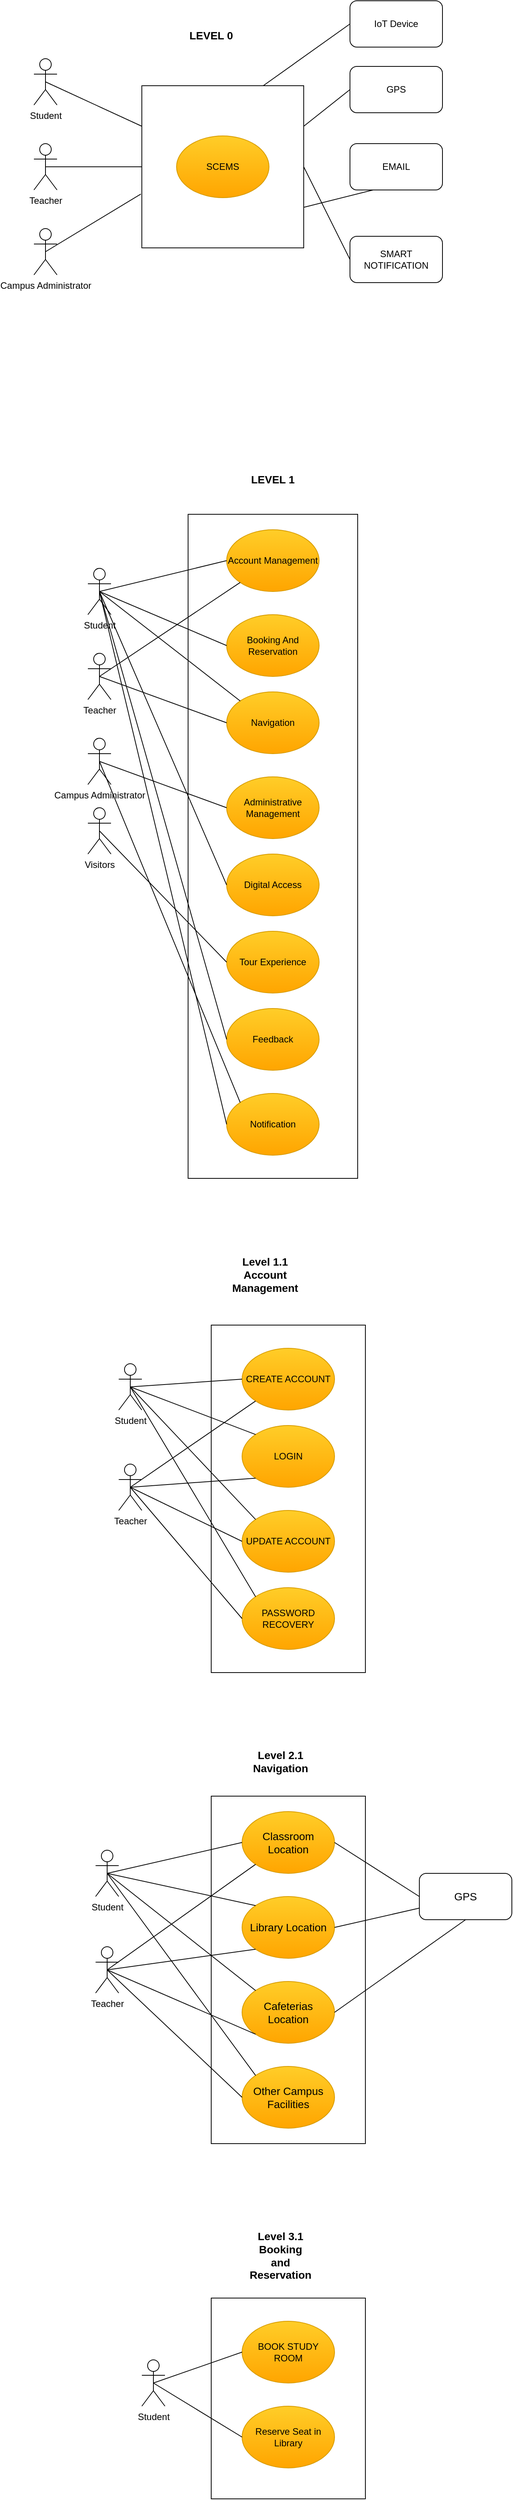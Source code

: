 <mxfile version="26.1.1">
  <diagram name="Page-1" id="MfIMg8ceY4TZrhRC4Jw5">
    <mxGraphModel dx="2107" dy="1769" grid="1" gridSize="10" guides="1" tooltips="1" connect="1" arrows="1" fold="1" page="1" pageScale="1" pageWidth="850" pageHeight="1100" math="0" shadow="0">
      <root>
        <mxCell id="0" />
        <mxCell id="1" parent="0" />
        <mxCell id="8QTt8qBD1zh6w0zTsEaT-1" value="Student" style="shape=umlActor;verticalLabelPosition=bottom;verticalAlign=top;html=1;outlineConnect=0;" vertex="1" parent="1">
          <mxGeometry x="-140" y="140" width="30" height="60" as="geometry" />
        </mxCell>
        <mxCell id="8QTt8qBD1zh6w0zTsEaT-2" value="Teacher" style="shape=umlActor;verticalLabelPosition=bottom;verticalAlign=top;html=1;outlineConnect=0;" vertex="1" parent="1">
          <mxGeometry x="-140" y="250" width="30" height="60" as="geometry" />
        </mxCell>
        <mxCell id="8QTt8qBD1zh6w0zTsEaT-3" value="Campus Administrator" style="shape=umlActor;verticalLabelPosition=bottom;verticalAlign=top;html=1;outlineConnect=0;" vertex="1" parent="1">
          <mxGeometry x="-140" y="360" width="30" height="60" as="geometry" />
        </mxCell>
        <mxCell id="8QTt8qBD1zh6w0zTsEaT-10" value="Visitors" style="shape=umlActor;verticalLabelPosition=bottom;verticalAlign=top;html=1;outlineConnect=0;" vertex="1" parent="1">
          <mxGeometry x="-140" y="450" width="30" height="60" as="geometry" />
        </mxCell>
        <mxCell id="8QTt8qBD1zh6w0zTsEaT-20" value="&lt;b&gt;&lt;font style=&quot;font-size: 14px;&quot;&gt;LEVEL 0&lt;/font&gt;&lt;/b&gt;" style="text;html=1;align=center;verticalAlign=middle;whiteSpace=wrap;rounded=0;" vertex="1" parent="1">
          <mxGeometry x="-10" y="-565" width="60" height="30" as="geometry" />
        </mxCell>
        <mxCell id="8QTt8qBD1zh6w0zTsEaT-22" value="Student" style="shape=umlActor;verticalLabelPosition=bottom;verticalAlign=top;html=1;outlineConnect=0;" vertex="1" parent="1">
          <mxGeometry x="-210" y="-520" width="30" height="60" as="geometry" />
        </mxCell>
        <mxCell id="8QTt8qBD1zh6w0zTsEaT-23" value="Teacher" style="shape=umlActor;verticalLabelPosition=bottom;verticalAlign=top;html=1;outlineConnect=0;" vertex="1" parent="1">
          <mxGeometry x="-210" y="-410" width="30" height="60" as="geometry" />
        </mxCell>
        <mxCell id="8QTt8qBD1zh6w0zTsEaT-24" value="Campus Administrator" style="shape=umlActor;verticalLabelPosition=bottom;verticalAlign=top;html=1;outlineConnect=0;" vertex="1" parent="1">
          <mxGeometry x="-210" y="-300" width="30" height="60" as="geometry" />
        </mxCell>
        <mxCell id="8QTt8qBD1zh6w0zTsEaT-26" value="" style="whiteSpace=wrap;html=1;aspect=fixed;" vertex="1" parent="1">
          <mxGeometry x="-70" y="-485" width="210" height="210" as="geometry" />
        </mxCell>
        <mxCell id="8QTt8qBD1zh6w0zTsEaT-27" value="SCEMS" style="ellipse;whiteSpace=wrap;html=1;fillColor=#ffcd28;strokeColor=#d79b00;gradientColor=#ffa500;" vertex="1" parent="1">
          <mxGeometry x="-25" y="-420" width="120" height="80" as="geometry" />
        </mxCell>
        <mxCell id="8QTt8qBD1zh6w0zTsEaT-28" value="GPS" style="rounded=1;whiteSpace=wrap;html=1;" vertex="1" parent="1">
          <mxGeometry x="200" y="-510" width="120" height="60" as="geometry" />
        </mxCell>
        <mxCell id="8QTt8qBD1zh6w0zTsEaT-29" value="EMAIL" style="rounded=1;whiteSpace=wrap;html=1;" vertex="1" parent="1">
          <mxGeometry x="200" y="-410" width="120" height="60" as="geometry" />
        </mxCell>
        <mxCell id="8QTt8qBD1zh6w0zTsEaT-38" value="&lt;b&gt;&lt;font style=&quot;font-size: 14px;&quot;&gt;LEVEL 1&lt;/font&gt;&lt;/b&gt;" style="text;html=1;align=center;verticalAlign=middle;whiteSpace=wrap;rounded=0;" vertex="1" parent="1">
          <mxGeometry x="70" y="10" width="60" height="30" as="geometry" />
        </mxCell>
        <mxCell id="8QTt8qBD1zh6w0zTsEaT-43" value="" style="whiteSpace=wrap;html=1;" vertex="1" parent="1">
          <mxGeometry x="-10" y="70" width="220" height="860" as="geometry" />
        </mxCell>
        <mxCell id="8QTt8qBD1zh6w0zTsEaT-5" value="Account Management" style="ellipse;whiteSpace=wrap;html=1;fillColor=#ffcd28;gradientColor=#ffa500;strokeColor=#d79b00;" vertex="1" parent="1">
          <mxGeometry x="40" y="90" width="120" height="80" as="geometry" />
        </mxCell>
        <mxCell id="8QTt8qBD1zh6w0zTsEaT-4" value="Feedback" style="ellipse;whiteSpace=wrap;html=1;fillColor=#ffcd28;gradientColor=#ffa500;strokeColor=#d79b00;" vertex="1" parent="1">
          <mxGeometry x="40" y="710" width="120" height="80" as="geometry" />
        </mxCell>
        <mxCell id="8QTt8qBD1zh6w0zTsEaT-6" value="Navigation" style="ellipse;whiteSpace=wrap;html=1;fillColor=#ffcd28;gradientColor=#ffa500;strokeColor=#d79b00;" vertex="1" parent="1">
          <mxGeometry x="40" y="300" width="120" height="80" as="geometry" />
        </mxCell>
        <mxCell id="8QTt8qBD1zh6w0zTsEaT-7" value="Booking And Reservation" style="ellipse;whiteSpace=wrap;html=1;fillColor=#ffcd28;gradientColor=#ffa500;strokeColor=#d79b00;" vertex="1" parent="1">
          <mxGeometry x="40" y="200" width="120" height="80" as="geometry" />
        </mxCell>
        <mxCell id="8QTt8qBD1zh6w0zTsEaT-8" value="Digital Access" style="ellipse;whiteSpace=wrap;html=1;fillColor=#ffcd28;gradientColor=#ffa500;strokeColor=#d79b00;" vertex="1" parent="1">
          <mxGeometry x="40" y="510" width="120" height="80" as="geometry" />
        </mxCell>
        <mxCell id="8QTt8qBD1zh6w0zTsEaT-9" value="Administrative Management" style="ellipse;whiteSpace=wrap;html=1;fillColor=#ffcd28;gradientColor=#ffa500;strokeColor=#d79b00;" vertex="1" parent="1">
          <mxGeometry x="40" y="410" width="120" height="80" as="geometry" />
        </mxCell>
        <mxCell id="8QTt8qBD1zh6w0zTsEaT-11" value="Tour Experience" style="ellipse;whiteSpace=wrap;html=1;fillColor=#ffcd28;gradientColor=#ffa500;strokeColor=#d79b00;" vertex="1" parent="1">
          <mxGeometry x="40" y="610" width="120" height="80" as="geometry" />
        </mxCell>
        <mxCell id="8QTt8qBD1zh6w0zTsEaT-44" value="SMART NOTIFICATION" style="rounded=1;whiteSpace=wrap;html=1;" vertex="1" parent="1">
          <mxGeometry x="200" y="-290" width="120" height="60" as="geometry" />
        </mxCell>
        <mxCell id="8QTt8qBD1zh6w0zTsEaT-46" value="IoT Device" style="rounded=1;whiteSpace=wrap;html=1;" vertex="1" parent="1">
          <mxGeometry x="200" y="-595" width="120" height="60" as="geometry" />
        </mxCell>
        <mxCell id="8QTt8qBD1zh6w0zTsEaT-48" value="" style="endArrow=none;html=1;rounded=0;exitX=0.5;exitY=0.5;exitDx=0;exitDy=0;exitPerimeter=0;entryX=0;entryY=0.5;entryDx=0;entryDy=0;" edge="1" parent="1" source="8QTt8qBD1zh6w0zTsEaT-3" target="8QTt8qBD1zh6w0zTsEaT-9">
          <mxGeometry width="50" height="50" relative="1" as="geometry">
            <mxPoint x="-70" y="440" as="sourcePoint" />
            <mxPoint x="-20" y="390" as="targetPoint" />
          </mxGeometry>
        </mxCell>
        <mxCell id="8QTt8qBD1zh6w0zTsEaT-50" value="" style="endArrow=none;html=1;rounded=0;exitX=0.5;exitY=0.5;exitDx=0;exitDy=0;exitPerimeter=0;entryX=0;entryY=0.5;entryDx=0;entryDy=0;" edge="1" parent="1" source="8QTt8qBD1zh6w0zTsEaT-10" target="8QTt8qBD1zh6w0zTsEaT-11">
          <mxGeometry width="50" height="50" relative="1" as="geometry">
            <mxPoint x="-80" y="640" as="sourcePoint" />
            <mxPoint x="-30" y="590" as="targetPoint" />
          </mxGeometry>
        </mxCell>
        <mxCell id="8QTt8qBD1zh6w0zTsEaT-56" value="" style="endArrow=none;html=1;rounded=0;exitX=0.5;exitY=0.5;exitDx=0;exitDy=0;exitPerimeter=0;entryX=0;entryY=0.5;entryDx=0;entryDy=0;" edge="1" parent="1" source="8QTt8qBD1zh6w0zTsEaT-2" target="8QTt8qBD1zh6w0zTsEaT-6">
          <mxGeometry width="50" height="50" relative="1" as="geometry">
            <mxPoint x="50" y="330" as="sourcePoint" />
            <mxPoint x="-70" y="330" as="targetPoint" />
          </mxGeometry>
        </mxCell>
        <mxCell id="8QTt8qBD1zh6w0zTsEaT-57" value="" style="endArrow=none;html=1;rounded=0;exitX=0.5;exitY=0.5;exitDx=0;exitDy=0;exitPerimeter=0;entryX=0;entryY=0.5;entryDx=0;entryDy=0;" edge="1" parent="1" source="8QTt8qBD1zh6w0zTsEaT-1" target="8QTt8qBD1zh6w0zTsEaT-8">
          <mxGeometry width="50" height="50" relative="1" as="geometry">
            <mxPoint x="50" y="470" as="sourcePoint" />
            <mxPoint x="100" y="420" as="targetPoint" />
          </mxGeometry>
        </mxCell>
        <mxCell id="8QTt8qBD1zh6w0zTsEaT-58" value="" style="endArrow=none;html=1;rounded=0;entryX=0;entryY=0.5;entryDx=0;entryDy=0;exitX=0.5;exitY=0.5;exitDx=0;exitDy=0;exitPerimeter=0;" edge="1" parent="1" source="8QTt8qBD1zh6w0zTsEaT-1" target="8QTt8qBD1zh6w0zTsEaT-4">
          <mxGeometry width="50" height="50" relative="1" as="geometry">
            <mxPoint x="-110" y="720" as="sourcePoint" />
            <mxPoint x="-60" y="670" as="targetPoint" />
          </mxGeometry>
        </mxCell>
        <mxCell id="8QTt8qBD1zh6w0zTsEaT-59" value="Notification" style="ellipse;whiteSpace=wrap;html=1;fillColor=#ffcd28;gradientColor=#ffa500;strokeColor=#d79b00;" vertex="1" parent="1">
          <mxGeometry x="40" y="820" width="120" height="80" as="geometry" />
        </mxCell>
        <mxCell id="8QTt8qBD1zh6w0zTsEaT-60" value="" style="endArrow=none;html=1;rounded=0;entryX=0;entryY=0.5;entryDx=0;entryDy=0;exitX=0.5;exitY=0.5;exitDx=0;exitDy=0;exitPerimeter=0;" edge="1" parent="1" source="8QTt8qBD1zh6w0zTsEaT-1" target="8QTt8qBD1zh6w0zTsEaT-59">
          <mxGeometry width="50" height="50" relative="1" as="geometry">
            <mxPoint x="-120" y="170" as="sourcePoint" />
            <mxPoint x="-80" y="710" as="targetPoint" />
          </mxGeometry>
        </mxCell>
        <mxCell id="8QTt8qBD1zh6w0zTsEaT-63" value="" style="endArrow=none;html=1;rounded=0;exitX=0.5;exitY=0.5;exitDx=0;exitDy=0;exitPerimeter=0;entryX=0;entryY=0;entryDx=0;entryDy=0;" edge="1" parent="1" source="8QTt8qBD1zh6w0zTsEaT-3" target="8QTt8qBD1zh6w0zTsEaT-59">
          <mxGeometry width="50" height="50" relative="1" as="geometry">
            <mxPoint x="-150" y="800" as="sourcePoint" />
            <mxPoint x="-100" y="750" as="targetPoint" />
          </mxGeometry>
        </mxCell>
        <mxCell id="8QTt8qBD1zh6w0zTsEaT-65" value="&lt;b&gt;&lt;font style=&quot;font-size: 14px;&quot;&gt;Level 1.1&lt;br&gt;Account Management&lt;/font&gt;&lt;/b&gt;" style="text;html=1;align=center;verticalAlign=middle;whiteSpace=wrap;rounded=0;" vertex="1" parent="1">
          <mxGeometry x="50" y="1040" width="80" height="30" as="geometry" />
        </mxCell>
        <mxCell id="8QTt8qBD1zh6w0zTsEaT-67" value="" style="whiteSpace=wrap;html=1;" vertex="1" parent="1">
          <mxGeometry x="20" y="1120" width="200" height="450" as="geometry" />
        </mxCell>
        <mxCell id="8QTt8qBD1zh6w0zTsEaT-66" value="CREATE ACCOUNT" style="ellipse;whiteSpace=wrap;html=1;fillColor=#ffcd28;gradientColor=#ffa500;strokeColor=#d79b00;" vertex="1" parent="1">
          <mxGeometry x="60" y="1150" width="120" height="80" as="geometry" />
        </mxCell>
        <mxCell id="8QTt8qBD1zh6w0zTsEaT-68" value="LOGIN" style="ellipse;whiteSpace=wrap;html=1;fillColor=#ffcd28;gradientColor=#ffa500;strokeColor=#d79b00;" vertex="1" parent="1">
          <mxGeometry x="60" y="1250" width="120" height="80" as="geometry" />
        </mxCell>
        <mxCell id="8QTt8qBD1zh6w0zTsEaT-69" value="UPDATE ACCOUNT" style="ellipse;whiteSpace=wrap;html=1;fillColor=#ffcd28;gradientColor=#ffa500;strokeColor=#d79b00;" vertex="1" parent="1">
          <mxGeometry x="60" y="1360" width="120" height="80" as="geometry" />
        </mxCell>
        <mxCell id="8QTt8qBD1zh6w0zTsEaT-70" value="PASSWORD RECOVERY" style="ellipse;whiteSpace=wrap;html=1;fillColor=#ffcd28;gradientColor=#ffa500;strokeColor=#d79b00;" vertex="1" parent="1">
          <mxGeometry x="60" y="1460" width="120" height="80" as="geometry" />
        </mxCell>
        <mxCell id="8QTt8qBD1zh6w0zTsEaT-71" value="Student" style="shape=umlActor;verticalLabelPosition=bottom;verticalAlign=top;html=1;outlineConnect=0;" vertex="1" parent="1">
          <mxGeometry x="-100" y="1170" width="30" height="60" as="geometry" />
        </mxCell>
        <mxCell id="8QTt8qBD1zh6w0zTsEaT-72" value="Teacher" style="shape=umlActor;verticalLabelPosition=bottom;verticalAlign=top;html=1;outlineConnect=0;" vertex="1" parent="1">
          <mxGeometry x="-100" y="1300" width="30" height="60" as="geometry" />
        </mxCell>
        <mxCell id="8QTt8qBD1zh6w0zTsEaT-88" value="&lt;b&gt;&lt;font style=&quot;font-size: 14px;&quot;&gt;Level 2.1&lt;br&gt;Navigation&lt;/font&gt;&lt;/b&gt;" style="text;html=1;align=center;verticalAlign=middle;whiteSpace=wrap;rounded=0;" vertex="1" parent="1">
          <mxGeometry x="70" y="1670" width="80" height="30" as="geometry" />
        </mxCell>
        <mxCell id="8QTt8qBD1zh6w0zTsEaT-89" value="" style="whiteSpace=wrap;html=1;" vertex="1" parent="1">
          <mxGeometry x="20" y="1730" width="200" height="450" as="geometry" />
        </mxCell>
        <mxCell id="8QTt8qBD1zh6w0zTsEaT-90" value="&lt;font style=&quot;font-size: 14px;&quot;&gt;Classroom Location&lt;/font&gt;" style="ellipse;whiteSpace=wrap;html=1;fillColor=#ffcd28;gradientColor=#ffa500;strokeColor=#d79b00;" vertex="1" parent="1">
          <mxGeometry x="60" y="1750" width="120" height="80" as="geometry" />
        </mxCell>
        <mxCell id="8QTt8qBD1zh6w0zTsEaT-91" value="&lt;font style=&quot;font-size: 14px;&quot;&gt;Library Location&lt;/font&gt;" style="ellipse;whiteSpace=wrap;html=1;fillColor=#ffcd28;gradientColor=#ffa500;strokeColor=#d79b00;" vertex="1" parent="1">
          <mxGeometry x="60" y="1860" width="120" height="80" as="geometry" />
        </mxCell>
        <mxCell id="8QTt8qBD1zh6w0zTsEaT-92" value="&lt;font style=&quot;font-size: 14px;&quot;&gt;Cafeterias Location&lt;/font&gt;" style="ellipse;whiteSpace=wrap;html=1;fillColor=#ffcd28;gradientColor=#ffa500;strokeColor=#d79b00;" vertex="1" parent="1">
          <mxGeometry x="60" y="1970" width="120" height="80" as="geometry" />
        </mxCell>
        <mxCell id="8QTt8qBD1zh6w0zTsEaT-93" value="&lt;font style=&quot;font-size: 14px;&quot;&gt;Other Campus Facilities&lt;/font&gt;" style="ellipse;whiteSpace=wrap;html=1;fillColor=#ffcd28;gradientColor=#ffa500;strokeColor=#d79b00;" vertex="1" parent="1">
          <mxGeometry x="60" y="2080" width="120" height="80" as="geometry" />
        </mxCell>
        <mxCell id="8QTt8qBD1zh6w0zTsEaT-94" value="Student" style="shape=umlActor;verticalLabelPosition=bottom;verticalAlign=top;html=1;outlineConnect=0;" vertex="1" parent="1">
          <mxGeometry x="-130" y="1800" width="30" height="60" as="geometry" />
        </mxCell>
        <mxCell id="8QTt8qBD1zh6w0zTsEaT-95" value="Teacher" style="shape=umlActor;verticalLabelPosition=bottom;verticalAlign=top;html=1;outlineConnect=0;" vertex="1" parent="1">
          <mxGeometry x="-130" y="1925" width="30" height="60" as="geometry" />
        </mxCell>
        <mxCell id="8QTt8qBD1zh6w0zTsEaT-104" value="" style="endArrow=none;html=1;rounded=0;exitX=0.5;exitY=0.5;exitDx=0;exitDy=0;exitPerimeter=0;entryX=0;entryY=0.5;entryDx=0;entryDy=0;" edge="1" parent="1" source="8QTt8qBD1zh6w0zTsEaT-95" target="8QTt8qBD1zh6w0zTsEaT-93">
          <mxGeometry width="50" height="50" relative="1" as="geometry">
            <mxPoint x="-50" y="2110" as="sourcePoint" />
            <mxPoint y="2060" as="targetPoint" />
          </mxGeometry>
        </mxCell>
        <mxCell id="8QTt8qBD1zh6w0zTsEaT-105" value="&lt;font style=&quot;font-size: 14px;&quot;&gt;GPS&lt;/font&gt;" style="rounded=1;whiteSpace=wrap;html=1;" vertex="1" parent="1">
          <mxGeometry x="290" y="1830" width="120" height="60" as="geometry" />
        </mxCell>
        <mxCell id="8QTt8qBD1zh6w0zTsEaT-106" value="" style="endArrow=none;html=1;rounded=0;exitX=1;exitY=0.5;exitDx=0;exitDy=0;entryX=0;entryY=0.5;entryDx=0;entryDy=0;" edge="1" parent="1" source="8QTt8qBD1zh6w0zTsEaT-90" target="8QTt8qBD1zh6w0zTsEaT-105">
          <mxGeometry width="50" height="50" relative="1" as="geometry">
            <mxPoint x="240" y="1850" as="sourcePoint" />
            <mxPoint x="290" y="1800" as="targetPoint" />
          </mxGeometry>
        </mxCell>
        <mxCell id="8QTt8qBD1zh6w0zTsEaT-107" value="" style="endArrow=none;html=1;rounded=0;exitX=1;exitY=0.5;exitDx=0;exitDy=0;entryX=0;entryY=0.75;entryDx=0;entryDy=0;" edge="1" parent="1" source="8QTt8qBD1zh6w0zTsEaT-91" target="8QTt8qBD1zh6w0zTsEaT-105">
          <mxGeometry width="50" height="50" relative="1" as="geometry">
            <mxPoint x="230" y="1970" as="sourcePoint" />
            <mxPoint x="280" y="1920" as="targetPoint" />
          </mxGeometry>
        </mxCell>
        <mxCell id="8QTt8qBD1zh6w0zTsEaT-108" value="" style="endArrow=none;html=1;rounded=0;exitX=1;exitY=0.5;exitDx=0;exitDy=0;entryX=0.5;entryY=1;entryDx=0;entryDy=0;" edge="1" parent="1" source="8QTt8qBD1zh6w0zTsEaT-92" target="8QTt8qBD1zh6w0zTsEaT-105">
          <mxGeometry width="50" height="50" relative="1" as="geometry">
            <mxPoint x="250" y="1870" as="sourcePoint" />
            <mxPoint x="300" y="1820" as="targetPoint" />
          </mxGeometry>
        </mxCell>
        <mxCell id="8QTt8qBD1zh6w0zTsEaT-110" value="&lt;b&gt;&lt;font style=&quot;font-size: 14px;&quot;&gt;Level 3.1&lt;br&gt;Booking and Reservation&lt;/font&gt;&lt;/b&gt;" style="text;html=1;align=center;verticalAlign=middle;whiteSpace=wrap;rounded=0;" vertex="1" parent="1">
          <mxGeometry x="70" y="2310" width="80" height="30" as="geometry" />
        </mxCell>
        <mxCell id="8QTt8qBD1zh6w0zTsEaT-111" value="" style="whiteSpace=wrap;html=1;" vertex="1" parent="1">
          <mxGeometry x="20" y="2380" width="200" height="260" as="geometry" />
        </mxCell>
        <mxCell id="8QTt8qBD1zh6w0zTsEaT-112" value="BOOK STUDY ROOM" style="ellipse;whiteSpace=wrap;html=1;fillColor=#ffcd28;gradientColor=#ffa500;strokeColor=#d79b00;" vertex="1" parent="1">
          <mxGeometry x="60" y="2410" width="120" height="80" as="geometry" />
        </mxCell>
        <mxCell id="8QTt8qBD1zh6w0zTsEaT-113" value="Reserve Seat in Library" style="ellipse;whiteSpace=wrap;html=1;fillColor=#ffcd28;gradientColor=#ffa500;strokeColor=#d79b00;" vertex="1" parent="1">
          <mxGeometry x="60" y="2520" width="120" height="80" as="geometry" />
        </mxCell>
        <mxCell id="8QTt8qBD1zh6w0zTsEaT-114" value="Student" style="shape=umlActor;verticalLabelPosition=bottom;verticalAlign=top;html=1;outlineConnect=0;" vertex="1" parent="1">
          <mxGeometry x="-70" y="2460" width="30" height="60" as="geometry" />
        </mxCell>
        <mxCell id="8QTt8qBD1zh6w0zTsEaT-115" value="" style="endArrow=none;html=1;rounded=0;exitX=0.5;exitY=0.5;exitDx=0;exitDy=0;exitPerimeter=0;entryX=0;entryY=0.5;entryDx=0;entryDy=0;" edge="1" parent="1" source="8QTt8qBD1zh6w0zTsEaT-114" target="8QTt8qBD1zh6w0zTsEaT-112">
          <mxGeometry width="50" height="50" relative="1" as="geometry">
            <mxPoint x="-80" y="2620" as="sourcePoint" />
            <mxPoint x="-30" y="2570" as="targetPoint" />
          </mxGeometry>
        </mxCell>
        <mxCell id="8QTt8qBD1zh6w0zTsEaT-116" value="" style="endArrow=none;html=1;rounded=0;exitX=0.5;exitY=0.5;exitDx=0;exitDy=0;exitPerimeter=0;entryX=0;entryY=0.5;entryDx=0;entryDy=0;" edge="1" parent="1" source="8QTt8qBD1zh6w0zTsEaT-114" target="8QTt8qBD1zh6w0zTsEaT-113">
          <mxGeometry width="50" height="50" relative="1" as="geometry">
            <mxPoint x="-40" y="2620" as="sourcePoint" />
            <mxPoint x="10" y="2570" as="targetPoint" />
          </mxGeometry>
        </mxCell>
        <mxCell id="8QTt8qBD1zh6w0zTsEaT-117" value="" style="endArrow=none;html=1;rounded=0;entryX=0;entryY=0;entryDx=0;entryDy=0;exitX=0.5;exitY=0.5;exitDx=0;exitDy=0;exitPerimeter=0;" edge="1" parent="1" source="8QTt8qBD1zh6w0zTsEaT-94" target="8QTt8qBD1zh6w0zTsEaT-93">
          <mxGeometry width="50" height="50" relative="1" as="geometry">
            <mxPoint x="380" y="2120" as="sourcePoint" />
            <mxPoint x="430" y="2070" as="targetPoint" />
          </mxGeometry>
        </mxCell>
        <mxCell id="8QTt8qBD1zh6w0zTsEaT-118" value="" style="endArrow=none;html=1;rounded=0;exitX=0.5;exitY=0.5;exitDx=0;exitDy=0;exitPerimeter=0;entryX=0;entryY=1;entryDx=0;entryDy=0;" edge="1" parent="1" source="8QTt8qBD1zh6w0zTsEaT-95" target="8QTt8qBD1zh6w0zTsEaT-92">
          <mxGeometry width="50" height="50" relative="1" as="geometry">
            <mxPoint x="-60" y="2030" as="sourcePoint" />
            <mxPoint x="-10" y="1980" as="targetPoint" />
          </mxGeometry>
        </mxCell>
        <mxCell id="8QTt8qBD1zh6w0zTsEaT-119" value="" style="endArrow=none;html=1;rounded=0;exitX=0;exitY=1;exitDx=0;exitDy=0;entryX=0.5;entryY=0.5;entryDx=0;entryDy=0;entryPerimeter=0;" edge="1" parent="1" source="8QTt8qBD1zh6w0zTsEaT-91" target="8QTt8qBD1zh6w0zTsEaT-95">
          <mxGeometry width="50" height="50" relative="1" as="geometry">
            <mxPoint x="380" y="2120" as="sourcePoint" />
            <mxPoint x="-60" y="1990" as="targetPoint" />
          </mxGeometry>
        </mxCell>
        <mxCell id="8QTt8qBD1zh6w0zTsEaT-120" value="" style="endArrow=none;html=1;rounded=0;exitX=0.5;exitY=0.5;exitDx=0;exitDy=0;exitPerimeter=0;entryX=0;entryY=1;entryDx=0;entryDy=0;" edge="1" parent="1" source="8QTt8qBD1zh6w0zTsEaT-95" target="8QTt8qBD1zh6w0zTsEaT-90">
          <mxGeometry width="50" height="50" relative="1" as="geometry">
            <mxPoint x="380" y="2120" as="sourcePoint" />
            <mxPoint x="430" y="2070" as="targetPoint" />
          </mxGeometry>
        </mxCell>
        <mxCell id="8QTt8qBD1zh6w0zTsEaT-121" value="" style="endArrow=none;html=1;rounded=0;exitX=0.5;exitY=0.5;exitDx=0;exitDy=0;exitPerimeter=0;entryX=0;entryY=0;entryDx=0;entryDy=0;" edge="1" parent="1" source="8QTt8qBD1zh6w0zTsEaT-94" target="8QTt8qBD1zh6w0zTsEaT-92">
          <mxGeometry width="50" height="50" relative="1" as="geometry">
            <mxPoint x="380" y="2120" as="sourcePoint" />
            <mxPoint x="430" y="2070" as="targetPoint" />
          </mxGeometry>
        </mxCell>
        <mxCell id="8QTt8qBD1zh6w0zTsEaT-122" value="" style="endArrow=none;html=1;rounded=0;exitX=0.5;exitY=0.5;exitDx=0;exitDy=0;exitPerimeter=0;entryX=0;entryY=0;entryDx=0;entryDy=0;" edge="1" parent="1" source="8QTt8qBD1zh6w0zTsEaT-94" target="8QTt8qBD1zh6w0zTsEaT-91">
          <mxGeometry width="50" height="50" relative="1" as="geometry">
            <mxPoint x="-40" y="1900" as="sourcePoint" />
            <mxPoint x="10" y="1850" as="targetPoint" />
          </mxGeometry>
        </mxCell>
        <mxCell id="8QTt8qBD1zh6w0zTsEaT-123" value="" style="endArrow=none;html=1;rounded=0;exitX=0.5;exitY=0.5;exitDx=0;exitDy=0;exitPerimeter=0;entryX=0;entryY=0.5;entryDx=0;entryDy=0;" edge="1" parent="1" source="8QTt8qBD1zh6w0zTsEaT-94" target="8QTt8qBD1zh6w0zTsEaT-90">
          <mxGeometry width="50" height="50" relative="1" as="geometry">
            <mxPoint x="-30" y="1820" as="sourcePoint" />
            <mxPoint x="20" y="1770" as="targetPoint" />
          </mxGeometry>
        </mxCell>
        <mxCell id="8QTt8qBD1zh6w0zTsEaT-124" value="" style="endArrow=none;html=1;rounded=0;exitX=0.5;exitY=0.5;exitDx=0;exitDy=0;exitPerimeter=0;entryX=0;entryY=0.5;entryDx=0;entryDy=0;" edge="1" parent="1" source="8QTt8qBD1zh6w0zTsEaT-71" target="8QTt8qBD1zh6w0zTsEaT-66">
          <mxGeometry width="50" height="50" relative="1" as="geometry">
            <mxPoint x="-40" y="1220" as="sourcePoint" />
            <mxPoint x="10" y="1170" as="targetPoint" />
          </mxGeometry>
        </mxCell>
        <mxCell id="8QTt8qBD1zh6w0zTsEaT-125" value="" style="endArrow=none;html=1;rounded=0;exitX=0.5;exitY=0.5;exitDx=0;exitDy=0;exitPerimeter=0;entryX=0;entryY=0;entryDx=0;entryDy=0;" edge="1" parent="1" source="8QTt8qBD1zh6w0zTsEaT-71" target="8QTt8qBD1zh6w0zTsEaT-68">
          <mxGeometry width="50" height="50" relative="1" as="geometry">
            <mxPoint x="-75" y="1210" as="sourcePoint" />
            <mxPoint x="70" y="1200" as="targetPoint" />
          </mxGeometry>
        </mxCell>
        <mxCell id="8QTt8qBD1zh6w0zTsEaT-126" value="" style="endArrow=none;html=1;rounded=0;exitX=0.5;exitY=0.5;exitDx=0;exitDy=0;exitPerimeter=0;entryX=0;entryY=0;entryDx=0;entryDy=0;" edge="1" parent="1" source="8QTt8qBD1zh6w0zTsEaT-71" target="8QTt8qBD1zh6w0zTsEaT-69">
          <mxGeometry width="50" height="50" relative="1" as="geometry">
            <mxPoint x="-65" y="1220" as="sourcePoint" />
            <mxPoint x="80" y="1210" as="targetPoint" />
          </mxGeometry>
        </mxCell>
        <mxCell id="8QTt8qBD1zh6w0zTsEaT-127" value="" style="endArrow=none;html=1;rounded=0;exitX=0.5;exitY=0.5;exitDx=0;exitDy=0;exitPerimeter=0;entryX=0;entryY=0;entryDx=0;entryDy=0;" edge="1" parent="1" source="8QTt8qBD1zh6w0zTsEaT-71" target="8QTt8qBD1zh6w0zTsEaT-70">
          <mxGeometry width="50" height="50" relative="1" as="geometry">
            <mxPoint x="-55" y="1230" as="sourcePoint" />
            <mxPoint x="-30" y="1480" as="targetPoint" />
          </mxGeometry>
        </mxCell>
        <mxCell id="8QTt8qBD1zh6w0zTsEaT-128" value="" style="endArrow=none;html=1;rounded=0;exitX=0.5;exitY=0.5;exitDx=0;exitDy=0;exitPerimeter=0;entryX=0;entryY=0.5;entryDx=0;entryDy=0;" edge="1" parent="1" source="8QTt8qBD1zh6w0zTsEaT-72" target="8QTt8qBD1zh6w0zTsEaT-70">
          <mxGeometry width="50" height="50" relative="1" as="geometry">
            <mxPoint x="-100" y="1490" as="sourcePoint" />
            <mxPoint x="-50" y="1440" as="targetPoint" />
          </mxGeometry>
        </mxCell>
        <mxCell id="8QTt8qBD1zh6w0zTsEaT-129" value="" style="endArrow=none;html=1;rounded=0;exitX=0.5;exitY=0.5;exitDx=0;exitDy=0;exitPerimeter=0;entryX=0;entryY=0.5;entryDx=0;entryDy=0;" edge="1" parent="1" source="8QTt8qBD1zh6w0zTsEaT-72" target="8QTt8qBD1zh6w0zTsEaT-69">
          <mxGeometry width="50" height="50" relative="1" as="geometry">
            <mxPoint x="-40" y="1400" as="sourcePoint" />
            <mxPoint x="10" y="1350" as="targetPoint" />
          </mxGeometry>
        </mxCell>
        <mxCell id="8QTt8qBD1zh6w0zTsEaT-130" value="" style="endArrow=none;html=1;rounded=0;exitX=0.5;exitY=0.5;exitDx=0;exitDy=0;exitPerimeter=0;entryX=0;entryY=1;entryDx=0;entryDy=0;" edge="1" parent="1" source="8QTt8qBD1zh6w0zTsEaT-72" target="8QTt8qBD1zh6w0zTsEaT-68">
          <mxGeometry width="50" height="50" relative="1" as="geometry">
            <mxPoint x="10" y="1340" as="sourcePoint" />
            <mxPoint x="60" y="1290" as="targetPoint" />
          </mxGeometry>
        </mxCell>
        <mxCell id="8QTt8qBD1zh6w0zTsEaT-131" value="" style="endArrow=none;html=1;rounded=0;exitX=0.5;exitY=0.5;exitDx=0;exitDy=0;exitPerimeter=0;entryX=0;entryY=1;entryDx=0;entryDy=0;" edge="1" parent="1" source="8QTt8qBD1zh6w0zTsEaT-72" target="8QTt8qBD1zh6w0zTsEaT-66">
          <mxGeometry width="50" height="50" relative="1" as="geometry">
            <mxPoint x="20" y="1290" as="sourcePoint" />
            <mxPoint x="70" y="1240" as="targetPoint" />
          </mxGeometry>
        </mxCell>
        <mxCell id="8QTt8qBD1zh6w0zTsEaT-132" value="" style="endArrow=none;html=1;rounded=0;exitX=0.5;exitY=0.5;exitDx=0;exitDy=0;exitPerimeter=0;entryX=-0.006;entryY=0.668;entryDx=0;entryDy=0;entryPerimeter=0;" edge="1" parent="1" source="8QTt8qBD1zh6w0zTsEaT-24" target="8QTt8qBD1zh6w0zTsEaT-26">
          <mxGeometry width="50" height="50" relative="1" as="geometry">
            <mxPoint x="-130" y="-320" as="sourcePoint" />
            <mxPoint x="-80" y="-370" as="targetPoint" />
          </mxGeometry>
        </mxCell>
        <mxCell id="8QTt8qBD1zh6w0zTsEaT-133" value="" style="endArrow=none;html=1;rounded=0;exitX=0.5;exitY=0.5;exitDx=0;exitDy=0;exitPerimeter=0;entryX=0;entryY=0.5;entryDx=0;entryDy=0;" edge="1" parent="1" source="8QTt8qBD1zh6w0zTsEaT-23" target="8QTt8qBD1zh6w0zTsEaT-26">
          <mxGeometry width="50" height="50" relative="1" as="geometry">
            <mxPoint x="-140" y="-360" as="sourcePoint" />
            <mxPoint x="-90" y="-410" as="targetPoint" />
          </mxGeometry>
        </mxCell>
        <mxCell id="8QTt8qBD1zh6w0zTsEaT-134" value="" style="endArrow=none;html=1;rounded=0;exitX=0.5;exitY=0.5;exitDx=0;exitDy=0;exitPerimeter=0;entryX=0;entryY=0.25;entryDx=0;entryDy=0;" edge="1" parent="1" source="8QTt8qBD1zh6w0zTsEaT-22" target="8QTt8qBD1zh6w0zTsEaT-26">
          <mxGeometry width="50" height="50" relative="1" as="geometry">
            <mxPoint x="-140" y="-440" as="sourcePoint" />
            <mxPoint x="-90" y="-490" as="targetPoint" />
          </mxGeometry>
        </mxCell>
        <mxCell id="8QTt8qBD1zh6w0zTsEaT-135" value="" style="endArrow=none;html=1;rounded=0;exitX=0.75;exitY=0;exitDx=0;exitDy=0;entryX=0;entryY=0.5;entryDx=0;entryDy=0;" edge="1" parent="1" source="8QTt8qBD1zh6w0zTsEaT-26" target="8QTt8qBD1zh6w0zTsEaT-46">
          <mxGeometry width="50" height="50" relative="1" as="geometry">
            <mxPoint x="140" y="-510" as="sourcePoint" />
            <mxPoint x="190" y="-560" as="targetPoint" />
          </mxGeometry>
        </mxCell>
        <mxCell id="8QTt8qBD1zh6w0zTsEaT-136" value="" style="endArrow=none;html=1;rounded=0;entryX=0;entryY=0.5;entryDx=0;entryDy=0;exitX=1;exitY=0.25;exitDx=0;exitDy=0;" edge="1" parent="1" source="8QTt8qBD1zh6w0zTsEaT-26" target="8QTt8qBD1zh6w0zTsEaT-28">
          <mxGeometry width="50" height="50" relative="1" as="geometry">
            <mxPoint x="130" y="-360" as="sourcePoint" />
            <mxPoint x="180" y="-410" as="targetPoint" />
          </mxGeometry>
        </mxCell>
        <mxCell id="8QTt8qBD1zh6w0zTsEaT-137" value="" style="endArrow=none;html=1;rounded=0;exitX=1;exitY=0.75;exitDx=0;exitDy=0;entryX=0.25;entryY=1;entryDx=0;entryDy=0;" edge="1" parent="1" source="8QTt8qBD1zh6w0zTsEaT-26" target="8QTt8qBD1zh6w0zTsEaT-29">
          <mxGeometry width="50" height="50" relative="1" as="geometry">
            <mxPoint x="160" y="-330" as="sourcePoint" />
            <mxPoint x="210" y="-380" as="targetPoint" />
          </mxGeometry>
        </mxCell>
        <mxCell id="8QTt8qBD1zh6w0zTsEaT-138" value="" style="endArrow=none;html=1;rounded=0;exitX=1;exitY=0.5;exitDx=0;exitDy=0;entryX=0;entryY=0.5;entryDx=0;entryDy=0;" edge="1" parent="1" source="8QTt8qBD1zh6w0zTsEaT-26" target="8QTt8qBD1zh6w0zTsEaT-44">
          <mxGeometry width="50" height="50" relative="1" as="geometry">
            <mxPoint x="130" y="-240" as="sourcePoint" />
            <mxPoint x="180" y="-290" as="targetPoint" />
          </mxGeometry>
        </mxCell>
        <mxCell id="8QTt8qBD1zh6w0zTsEaT-139" value="" style="endArrow=none;html=1;rounded=0;exitX=0.5;exitY=0.5;exitDx=0;exitDy=0;exitPerimeter=0;entryX=0;entryY=0.5;entryDx=0;entryDy=0;" edge="1" parent="1" source="8QTt8qBD1zh6w0zTsEaT-1" target="8QTt8qBD1zh6w0zTsEaT-5">
          <mxGeometry width="50" height="50" relative="1" as="geometry">
            <mxPoint x="-90" y="220" as="sourcePoint" />
            <mxPoint x="-40" y="170" as="targetPoint" />
          </mxGeometry>
        </mxCell>
        <mxCell id="8QTt8qBD1zh6w0zTsEaT-140" value="" style="endArrow=none;html=1;rounded=0;exitX=0.5;exitY=0.5;exitDx=0;exitDy=0;exitPerimeter=0;entryX=0;entryY=0.5;entryDx=0;entryDy=0;" edge="1" parent="1" source="8QTt8qBD1zh6w0zTsEaT-1" target="8QTt8qBD1zh6w0zTsEaT-7">
          <mxGeometry width="50" height="50" relative="1" as="geometry">
            <mxPoint x="-90" y="230" as="sourcePoint" />
            <mxPoint x="-40" y="180" as="targetPoint" />
          </mxGeometry>
        </mxCell>
        <mxCell id="8QTt8qBD1zh6w0zTsEaT-141" value="" style="endArrow=none;html=1;rounded=0;exitX=0.5;exitY=0.5;exitDx=0;exitDy=0;exitPerimeter=0;entryX=0;entryY=0;entryDx=0;entryDy=0;" edge="1" parent="1" source="8QTt8qBD1zh6w0zTsEaT-1" target="8QTt8qBD1zh6w0zTsEaT-6">
          <mxGeometry width="50" height="50" relative="1" as="geometry">
            <mxPoint x="-20" y="310" as="sourcePoint" />
            <mxPoint x="30" y="260" as="targetPoint" />
          </mxGeometry>
        </mxCell>
        <mxCell id="8QTt8qBD1zh6w0zTsEaT-142" value="" style="endArrow=none;html=1;rounded=0;exitX=0.5;exitY=0.5;exitDx=0;exitDy=0;exitPerimeter=0;entryX=0;entryY=1;entryDx=0;entryDy=0;" edge="1" parent="1" source="8QTt8qBD1zh6w0zTsEaT-2" target="8QTt8qBD1zh6w0zTsEaT-5">
          <mxGeometry width="50" height="50" relative="1" as="geometry">
            <mxPoint x="-20" y="230" as="sourcePoint" />
            <mxPoint x="30" y="180" as="targetPoint" />
          </mxGeometry>
        </mxCell>
      </root>
    </mxGraphModel>
  </diagram>
</mxfile>

